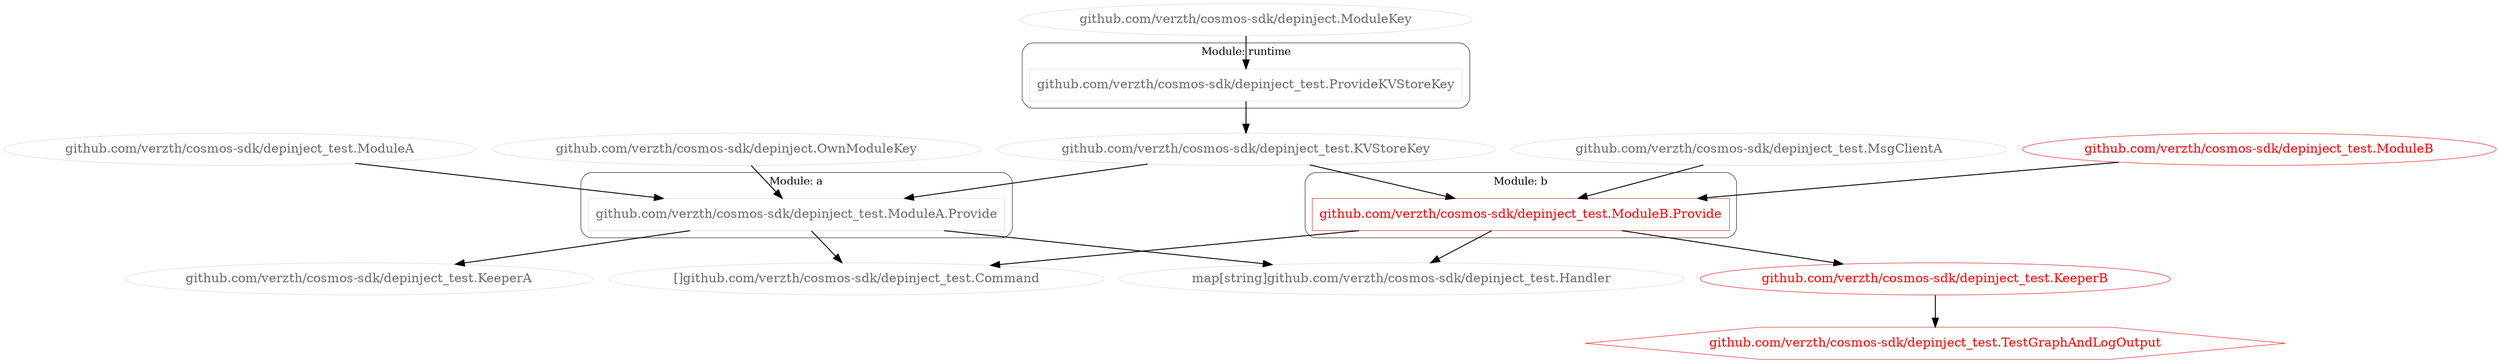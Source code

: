 digraph "" {
    subgraph "cluster_a" {
      graph [fontsize="12.0", label="Module: a", penwidth="0.5", style="rounded"];
      "github.com/verzth/cosmos-sdk/depinject_test.ModuleA.Provide"[color="lightgrey", fontcolor="dimgrey", penwidth="0.5", shape="box"];
    }

    subgraph "cluster_b" {
      graph [fontsize="12.0", label="Module: b", penwidth="0.5", style="rounded"];
      "github.com/verzth/cosmos-sdk/depinject_test.ModuleB.Provide"[color="red", fontcolor="red", penwidth="0.5", shape="box"];
    }

    subgraph "cluster_runtime" {
      graph [fontsize="12.0", label="Module: runtime", penwidth="0.5", style="rounded"];
      "github.com/verzth/cosmos-sdk/depinject_test.ProvideKVStoreKey"[color="lightgrey", fontcolor="dimgrey", penwidth="0.5", shape="box"];
    }

  "[]github.com/verzth/cosmos-sdk/depinject_test.Command"[color="lightgrey", comment="many-per-container", fontcolor="dimgrey", penwidth="0.5"];
  "github.com/verzth/cosmos-sdk/depinject.ModuleKey"[color="lightgrey", fontcolor="dimgrey", penwidth="0.5"];
  "github.com/verzth/cosmos-sdk/depinject.OwnModuleKey"[color="lightgrey", fontcolor="dimgrey", penwidth="0.5"];
  "github.com/verzth/cosmos-sdk/depinject_test.KVStoreKey"[color="lightgrey", fontcolor="dimgrey", penwidth="0.5"];
  "github.com/verzth/cosmos-sdk/depinject_test.KeeperA"[color="lightgrey", fontcolor="dimgrey", penwidth="0.5"];
  "github.com/verzth/cosmos-sdk/depinject_test.KeeperB"[color="red", fontcolor="red", penwidth="0.5"];
  "github.com/verzth/cosmos-sdk/depinject_test.ModuleA"[color="lightgrey", fontcolor="dimgrey", penwidth="0.5"];
  "github.com/verzth/cosmos-sdk/depinject_test.ModuleB"[color="red", fontcolor="red", penwidth="0.5"];
  "github.com/verzth/cosmos-sdk/depinject_test.MsgClientA"[color="lightgrey", fontcolor="dimgrey", penwidth="0.5"];
  "github.com/verzth/cosmos-sdk/depinject_test.TestGraphAndLogOutput"[color="red", fontcolor="red", penwidth="0.5", shape="hexagon"];
  "map[string]github.com/verzth/cosmos-sdk/depinject_test.Handler"[color="lightgrey", comment="one-per-module", fontcolor="dimgrey", penwidth="0.5"];
  "github.com/verzth/cosmos-sdk/depinject.ModuleKey" -> "github.com/verzth/cosmos-sdk/depinject_test.ProvideKVStoreKey";
  "github.com/verzth/cosmos-sdk/depinject_test.ProvideKVStoreKey" -> "github.com/verzth/cosmos-sdk/depinject_test.KVStoreKey";
  "github.com/verzth/cosmos-sdk/depinject_test.ModuleA" -> "github.com/verzth/cosmos-sdk/depinject_test.ModuleA.Provide";
  "github.com/verzth/cosmos-sdk/depinject_test.KVStoreKey" -> "github.com/verzth/cosmos-sdk/depinject_test.ModuleA.Provide";
  "github.com/verzth/cosmos-sdk/depinject.OwnModuleKey" -> "github.com/verzth/cosmos-sdk/depinject_test.ModuleA.Provide";
  "github.com/verzth/cosmos-sdk/depinject_test.ModuleA.Provide" -> "github.com/verzth/cosmos-sdk/depinject_test.KeeperA";
  "github.com/verzth/cosmos-sdk/depinject_test.ModuleA.Provide" -> "map[string]github.com/verzth/cosmos-sdk/depinject_test.Handler";
  "github.com/verzth/cosmos-sdk/depinject_test.ModuleA.Provide" -> "[]github.com/verzth/cosmos-sdk/depinject_test.Command";
  "github.com/verzth/cosmos-sdk/depinject_test.ModuleB" -> "github.com/verzth/cosmos-sdk/depinject_test.ModuleB.Provide";
  "github.com/verzth/cosmos-sdk/depinject_test.KVStoreKey" -> "github.com/verzth/cosmos-sdk/depinject_test.ModuleB.Provide";
  "github.com/verzth/cosmos-sdk/depinject_test.MsgClientA" -> "github.com/verzth/cosmos-sdk/depinject_test.ModuleB.Provide";
  "github.com/verzth/cosmos-sdk/depinject_test.ModuleB.Provide" -> "github.com/verzth/cosmos-sdk/depinject_test.KeeperB";
  "github.com/verzth/cosmos-sdk/depinject_test.ModuleB.Provide" -> "[]github.com/verzth/cosmos-sdk/depinject_test.Command";
  "github.com/verzth/cosmos-sdk/depinject_test.ModuleB.Provide" -> "map[string]github.com/verzth/cosmos-sdk/depinject_test.Handler";
  "github.com/verzth/cosmos-sdk/depinject_test.KeeperB" -> "github.com/verzth/cosmos-sdk/depinject_test.TestGraphAndLogOutput";
}

